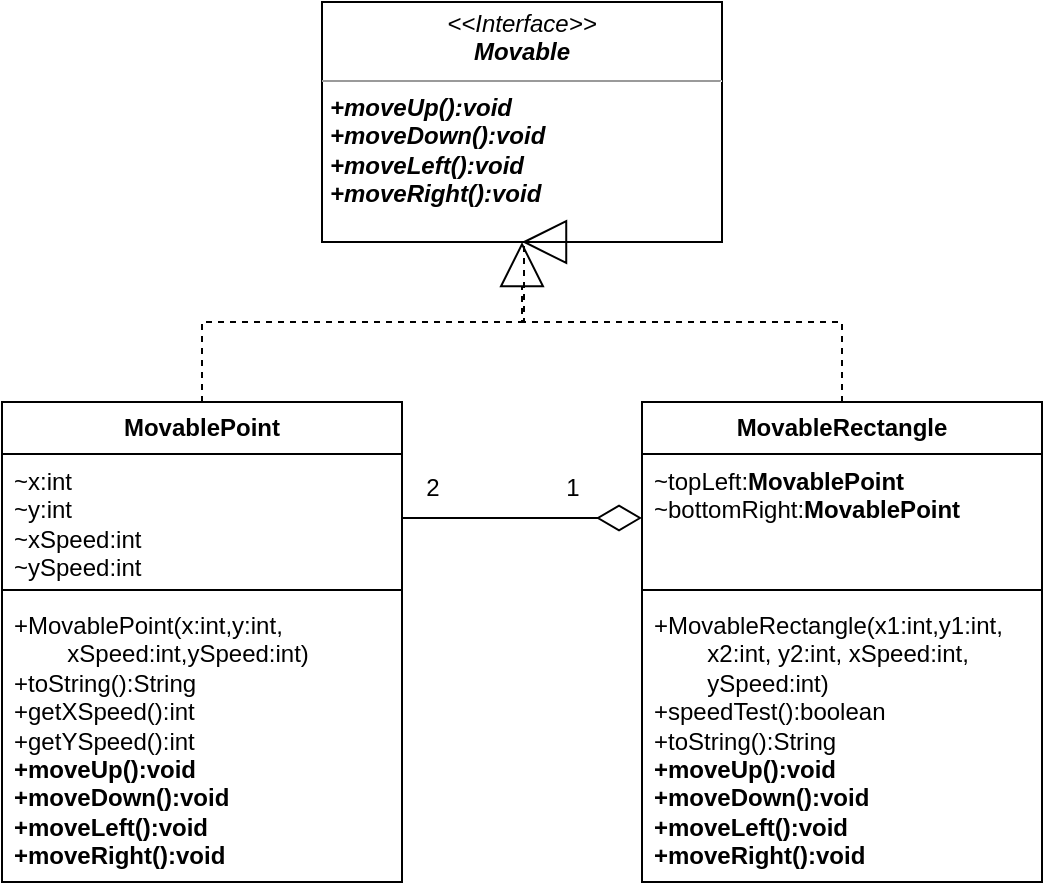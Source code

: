 <mxfile version="21.8.0" type="device">
  <diagram id="C5RBs43oDa-KdzZeNtuy" name="Page-1">
    <mxGraphModel dx="1434" dy="790" grid="1" gridSize="10" guides="1" tooltips="1" connect="1" arrows="1" fold="1" page="1" pageScale="1" pageWidth="827" pageHeight="1169" math="0" shadow="0">
      <root>
        <mxCell id="WIyWlLk6GJQsqaUBKTNV-0" />
        <mxCell id="WIyWlLk6GJQsqaUBKTNV-1" parent="WIyWlLk6GJQsqaUBKTNV-0" />
        <mxCell id="ZjbkjAqtU66zHlQqj-xy-3" value="&lt;p style=&quot;margin:0px;margin-top:4px;text-align:center;&quot;&gt;&lt;span&gt;&amp;lt;&amp;lt;Interface&amp;gt;&amp;gt;&lt;/span&gt;&lt;br&gt;&lt;b&gt;Movable&lt;/b&gt;&lt;/p&gt;&lt;hr size=&quot;1&quot;&gt;&lt;p style=&quot;margin:0px;margin-left:4px;&quot;&gt;&lt;b&gt;&lt;span style=&quot;background-color: initial;&quot;&gt;+moveUp():void&lt;/span&gt;&lt;br&gt;&lt;/b&gt;&lt;/p&gt;&lt;p style=&quot;margin:0px;margin-left:4px;&quot;&gt;&lt;b&gt;+moveDown():void&lt;/b&gt;&lt;/p&gt;&lt;p style=&quot;margin:0px;margin-left:4px;&quot;&gt;&lt;b&gt;+moveLeft():void&lt;br&gt;&lt;/b&gt;&lt;/p&gt;&lt;p style=&quot;margin:0px;margin-left:4px;&quot;&gt;&lt;b&gt;+moveRight():void&lt;/b&gt;&lt;br&gt;&lt;/p&gt;" style="verticalAlign=middle;align=left;overflow=fill;fontSize=12;fontFamily=Helvetica;html=1;whiteSpace=wrap;fontStyle=2;horizontal=1;" vertex="1" parent="WIyWlLk6GJQsqaUBKTNV-1">
          <mxGeometry x="280" y="160" width="200" height="120" as="geometry" />
        </mxCell>
        <mxCell id="ZjbkjAqtU66zHlQqj-xy-4" style="edgeStyle=orthogonalEdgeStyle;rounded=0;orthogonalLoop=1;jettySize=auto;html=1;exitX=0.5;exitY=1;exitDx=0;exitDy=0;" edge="1" parent="WIyWlLk6GJQsqaUBKTNV-1" source="ZjbkjAqtU66zHlQqj-xy-3" target="ZjbkjAqtU66zHlQqj-xy-3">
          <mxGeometry relative="1" as="geometry" />
        </mxCell>
        <mxCell id="ZjbkjAqtU66zHlQqj-xy-11" style="edgeStyle=orthogonalEdgeStyle;orthogonalLoop=1;jettySize=auto;html=1;exitX=0.5;exitY=0;exitDx=0;exitDy=0;entryX=0.5;entryY=1;entryDx=0;entryDy=0;rounded=0;dashed=1;endArrow=block;endFill=0;strokeWidth=1;endSize=20;" edge="1" parent="WIyWlLk6GJQsqaUBKTNV-1" source="ZjbkjAqtU66zHlQqj-xy-6" target="ZjbkjAqtU66zHlQqj-xy-3">
          <mxGeometry relative="1" as="geometry">
            <Array as="points">
              <mxPoint x="220" y="320" />
              <mxPoint x="380" y="320" />
            </Array>
          </mxGeometry>
        </mxCell>
        <mxCell id="ZjbkjAqtU66zHlQqj-xy-6" value="MovablePoint" style="swimlane;fontStyle=1;align=center;verticalAlign=middle;childLayout=stackLayout;horizontal=1;startSize=26;horizontalStack=0;resizeParent=1;resizeParentMax=0;resizeLast=0;collapsible=1;marginBottom=0;whiteSpace=wrap;html=1;" vertex="1" parent="WIyWlLk6GJQsqaUBKTNV-1">
          <mxGeometry x="120" y="360" width="200" height="240" as="geometry" />
        </mxCell>
        <mxCell id="ZjbkjAqtU66zHlQqj-xy-7" value="~x:int&lt;br&gt;~y:int&lt;br&gt;~xSpeed:int&lt;br&gt;~ySpeed:int" style="text;strokeColor=none;fillColor=none;align=left;verticalAlign=top;spacingLeft=4;spacingRight=4;overflow=hidden;rotatable=0;points=[[0,0.5],[1,0.5]];portConstraint=eastwest;whiteSpace=wrap;html=1;" vertex="1" parent="ZjbkjAqtU66zHlQqj-xy-6">
          <mxGeometry y="26" width="200" height="64" as="geometry" />
        </mxCell>
        <mxCell id="ZjbkjAqtU66zHlQqj-xy-8" value="" style="line;strokeWidth=1;fillColor=none;align=left;verticalAlign=middle;spacingTop=-1;spacingLeft=3;spacingRight=3;rotatable=0;labelPosition=right;points=[];portConstraint=eastwest;strokeColor=inherit;" vertex="1" parent="ZjbkjAqtU66zHlQqj-xy-6">
          <mxGeometry y="90" width="200" height="8" as="geometry" />
        </mxCell>
        <mxCell id="ZjbkjAqtU66zHlQqj-xy-9" value="+MovablePoint(x:int,y:int,&lt;br&gt;&lt;span style=&quot;&quot;&gt;&lt;span style=&quot;white-space: pre;&quot;&gt;&amp;nbsp;&lt;span style=&quot;white-space: pre;&quot;&gt;&#x9;&lt;/span&gt;&lt;/span&gt;&lt;/span&gt;xSpeed:int,ySpeed:int)&lt;br&gt;+toString():String&lt;br&gt;+getXSpeed():int&lt;br&gt;+getYSpeed():int&lt;br&gt;&lt;b style=&quot;background-color: initial;&quot;&gt;+moveUp():void&lt;br&gt;&lt;/b&gt;&lt;b style=&quot;background-color: initial;&quot;&gt;+moveDown():void&lt;br&gt;&lt;/b&gt;&lt;b style=&quot;background-color: initial;&quot;&gt;+moveLeft():void&lt;br&gt;&lt;/b&gt;&lt;b style=&quot;background-color: initial;&quot;&gt;+moveRight():void&lt;/b&gt;&lt;b style=&quot;background-color: initial;&quot;&gt;&lt;br&gt;&lt;/b&gt;" style="text;strokeColor=none;fillColor=none;align=left;verticalAlign=top;spacingLeft=4;spacingRight=4;overflow=hidden;rotatable=0;points=[[0,0.5],[1,0.5]];portConstraint=eastwest;whiteSpace=wrap;html=1;" vertex="1" parent="ZjbkjAqtU66zHlQqj-xy-6">
          <mxGeometry y="98" width="200" height="142" as="geometry" />
        </mxCell>
        <mxCell id="ZjbkjAqtU66zHlQqj-xy-30" style="edgeStyle=orthogonalEdgeStyle;rounded=0;orthogonalLoop=1;jettySize=auto;html=1;exitX=0.5;exitY=0;exitDx=0;exitDy=0;dashed=1;endArrow=block;endFill=0;endSize=20;" edge="1" parent="WIyWlLk6GJQsqaUBKTNV-1" source="ZjbkjAqtU66zHlQqj-xy-25">
          <mxGeometry relative="1" as="geometry">
            <mxPoint x="380" y="280" as="targetPoint" />
            <Array as="points">
              <mxPoint x="540" y="320" />
              <mxPoint x="381" y="320" />
            </Array>
          </mxGeometry>
        </mxCell>
        <mxCell id="ZjbkjAqtU66zHlQqj-xy-25" value="MovableRectangle" style="swimlane;fontStyle=1;align=center;verticalAlign=middle;childLayout=stackLayout;horizontal=1;startSize=26;horizontalStack=0;resizeParent=1;resizeParentMax=0;resizeLast=0;collapsible=1;marginBottom=0;whiteSpace=wrap;html=1;" vertex="1" parent="WIyWlLk6GJQsqaUBKTNV-1">
          <mxGeometry x="440" y="360" width="200" height="240" as="geometry" />
        </mxCell>
        <mxCell id="ZjbkjAqtU66zHlQqj-xy-26" value="~topLeft:&lt;b&gt;MovablePoint&lt;/b&gt;&lt;br&gt;~bottomRight:&lt;b&gt;MovablePoint&lt;/b&gt;" style="text;strokeColor=none;fillColor=none;align=left;verticalAlign=top;spacingLeft=4;spacingRight=4;overflow=hidden;rotatable=0;points=[[0,0.5],[1,0.5]];portConstraint=eastwest;whiteSpace=wrap;html=1;" vertex="1" parent="ZjbkjAqtU66zHlQqj-xy-25">
          <mxGeometry y="26" width="200" height="64" as="geometry" />
        </mxCell>
        <mxCell id="ZjbkjAqtU66zHlQqj-xy-27" value="" style="line;strokeWidth=1;fillColor=none;align=left;verticalAlign=middle;spacingTop=-1;spacingLeft=3;spacingRight=3;rotatable=0;labelPosition=right;points=[];portConstraint=eastwest;strokeColor=inherit;" vertex="1" parent="ZjbkjAqtU66zHlQqj-xy-25">
          <mxGeometry y="90" width="200" height="8" as="geometry" />
        </mxCell>
        <mxCell id="ZjbkjAqtU66zHlQqj-xy-28" value="+MovableRectangle(x1:int,y1:int,&lt;br&gt;&lt;span style=&quot;white-space: pre;&quot;&gt;&#x9;&lt;/span&gt;x2:int, y2:int, xSpeed:int, &lt;span style=&quot;white-space: pre;&quot;&gt;&#x9;&lt;/span&gt;ySpeed:int)&lt;br&gt;+speedTest():boolean&lt;br&gt;+toString():String&lt;br&gt;&lt;b style=&quot;background-color: initial;&quot;&gt;+moveUp():void&lt;br&gt;&lt;/b&gt;&lt;b style=&quot;background-color: initial;&quot;&gt;+moveDown():void&lt;br&gt;&lt;/b&gt;&lt;b style=&quot;background-color: initial;&quot;&gt;+moveLeft():void&lt;br&gt;&lt;/b&gt;&lt;b style=&quot;background-color: initial;&quot;&gt;+moveRight():void&lt;/b&gt;&lt;b style=&quot;background-color: initial;&quot;&gt;&lt;br&gt;&lt;/b&gt;" style="text;strokeColor=none;fillColor=none;align=left;verticalAlign=top;spacingLeft=4;spacingRight=4;overflow=hidden;rotatable=0;points=[[0,0.5],[1,0.5]];portConstraint=eastwest;whiteSpace=wrap;html=1;" vertex="1" parent="ZjbkjAqtU66zHlQqj-xy-25">
          <mxGeometry y="98" width="200" height="142" as="geometry" />
        </mxCell>
        <mxCell id="ZjbkjAqtU66zHlQqj-xy-31" style="edgeStyle=orthogonalEdgeStyle;rounded=0;orthogonalLoop=1;jettySize=auto;html=1;exitX=1;exitY=0.5;exitDx=0;exitDy=0;entryX=0;entryY=0.5;entryDx=0;entryDy=0;endArrow=diamondThin;endFill=0;endSize=20;" edge="1" parent="WIyWlLk6GJQsqaUBKTNV-1" source="ZjbkjAqtU66zHlQqj-xy-7" target="ZjbkjAqtU66zHlQqj-xy-26">
          <mxGeometry relative="1" as="geometry" />
        </mxCell>
        <mxCell id="ZjbkjAqtU66zHlQqj-xy-32" value="2" style="text;html=1;align=center;verticalAlign=middle;resizable=0;points=[];autosize=1;strokeColor=none;fillColor=none;rotation=0;" vertex="1" parent="WIyWlLk6GJQsqaUBKTNV-1">
          <mxGeometry x="320" y="388" width="30" height="30" as="geometry" />
        </mxCell>
        <mxCell id="ZjbkjAqtU66zHlQqj-xy-33" value="1" style="text;html=1;align=center;verticalAlign=middle;resizable=0;points=[];autosize=1;strokeColor=none;fillColor=none;rotation=0;" vertex="1" parent="WIyWlLk6GJQsqaUBKTNV-1">
          <mxGeometry x="390" y="388" width="30" height="30" as="geometry" />
        </mxCell>
      </root>
    </mxGraphModel>
  </diagram>
</mxfile>
